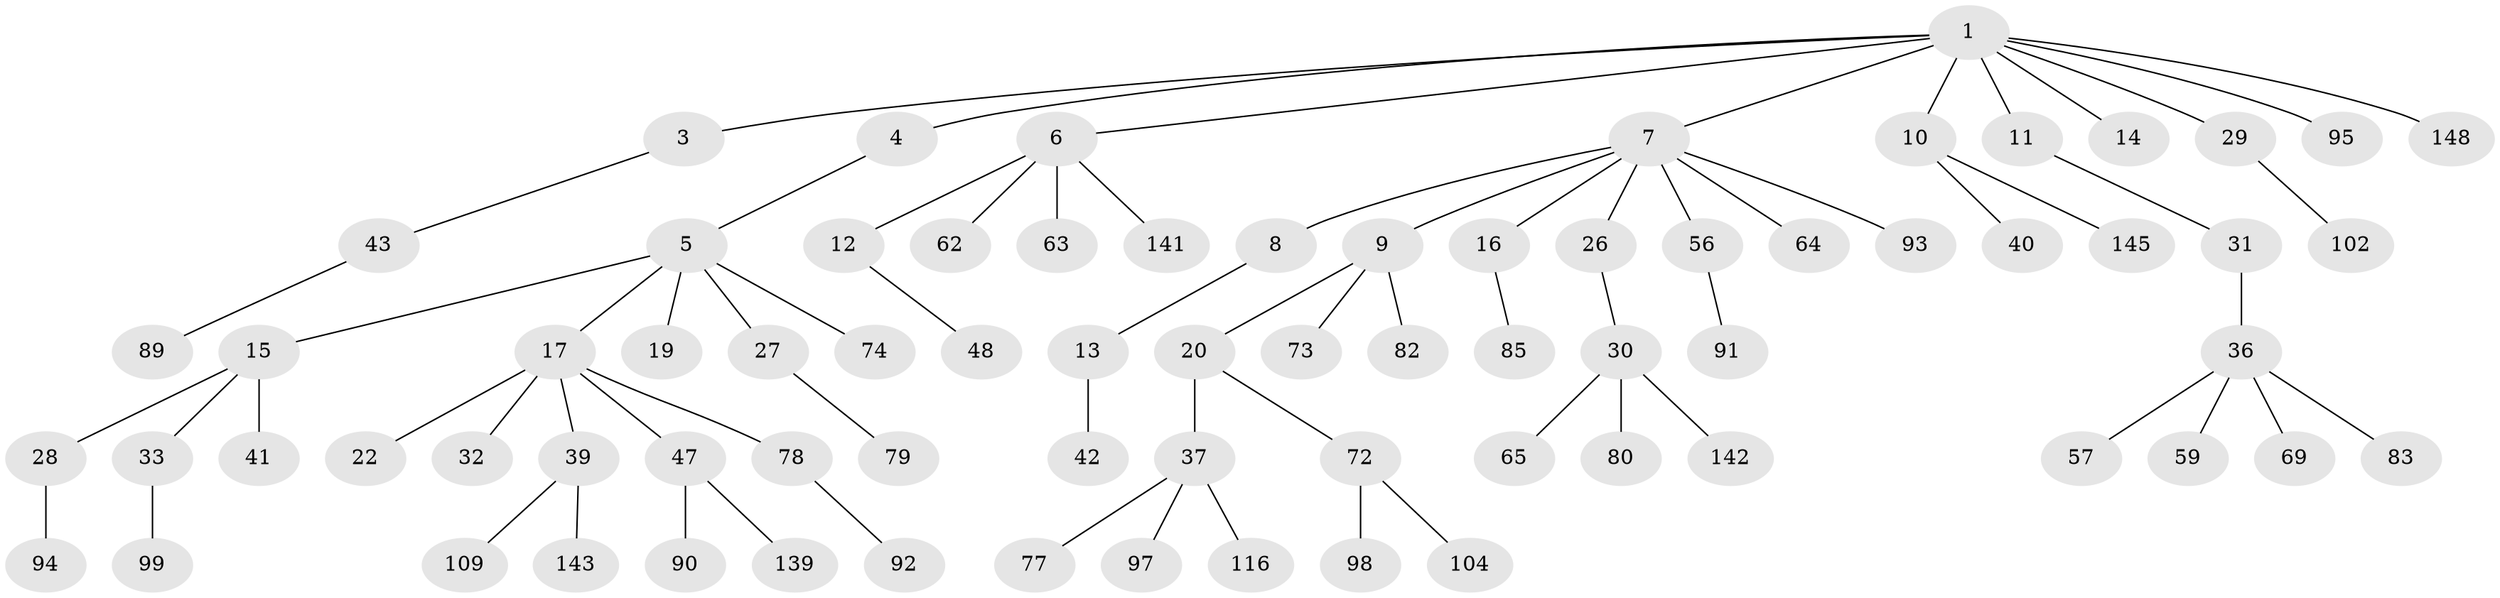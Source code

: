 // original degree distribution, {7: 0.02027027027027027, 5: 0.02702702702702703, 4: 0.060810810810810814, 3: 0.10810810810810811, 6: 0.02027027027027027, 8: 0.006756756756756757, 2: 0.20945945945945946, 1: 0.5472972972972973}
// Generated by graph-tools (version 1.1) at 2025/15/03/09/25 04:15:35]
// undirected, 74 vertices, 73 edges
graph export_dot {
graph [start="1"]
  node [color=gray90,style=filled];
  1 [super="+2"];
  3 [super="+75+119"];
  4 [super="+122"];
  5;
  6;
  7;
  8;
  9 [super="+25+108+123+134"];
  10;
  11 [super="+107+137+146+66"];
  12 [super="+53"];
  13 [super="+34"];
  14 [super="+113"];
  15 [super="+21+133+23+49+18+54"];
  16 [super="+60"];
  17 [super="+45"];
  19 [super="+112"];
  20 [super="+35"];
  22;
  26 [super="+87"];
  27 [super="+55"];
  28 [super="+38+115"];
  29;
  30;
  31 [super="+61+147"];
  32;
  33;
  36;
  37 [super="+58"];
  39;
  40;
  41;
  42 [super="+127+117"];
  43;
  47;
  48;
  56 [super="+121"];
  57;
  59;
  62 [super="+106+68"];
  63;
  64 [super="+118"];
  65 [super="+132"];
  69 [super="+110"];
  72 [super="+96"];
  73;
  74;
  77 [super="+124"];
  78;
  79;
  80 [super="+86"];
  82;
  83;
  85 [super="+126"];
  89;
  90 [super="+101"];
  91;
  92;
  93;
  94;
  95;
  97 [super="+135"];
  98;
  99;
  102 [super="+114"];
  104;
  109;
  116 [super="+136"];
  139;
  141;
  142;
  143;
  145;
  148;
  1 -- 3;
  1 -- 7;
  1 -- 10;
  1 -- 11;
  1 -- 29;
  1 -- 95;
  1 -- 148;
  1 -- 4;
  1 -- 6;
  1 -- 14;
  3 -- 43;
  4 -- 5;
  5 -- 15;
  5 -- 17;
  5 -- 19;
  5 -- 27;
  5 -- 74;
  6 -- 12;
  6 -- 62;
  6 -- 63;
  6 -- 141;
  7 -- 8;
  7 -- 9;
  7 -- 16;
  7 -- 26;
  7 -- 56;
  7 -- 64;
  7 -- 93;
  8 -- 13;
  9 -- 20;
  9 -- 73;
  9 -- 82;
  10 -- 40;
  10 -- 145;
  11 -- 31;
  12 -- 48;
  13 -- 42;
  15 -- 33;
  15 -- 41;
  15 -- 28;
  16 -- 85;
  17 -- 22;
  17 -- 32;
  17 -- 39;
  17 -- 78;
  17 -- 47;
  20 -- 37;
  20 -- 72;
  26 -- 30;
  27 -- 79;
  28 -- 94;
  29 -- 102;
  30 -- 65;
  30 -- 80;
  30 -- 142;
  31 -- 36;
  33 -- 99;
  36 -- 57;
  36 -- 59;
  36 -- 69;
  36 -- 83;
  37 -- 97;
  37 -- 77;
  37 -- 116;
  39 -- 109;
  39 -- 143;
  43 -- 89;
  47 -- 90;
  47 -- 139;
  56 -- 91;
  72 -- 98;
  72 -- 104;
  78 -- 92;
}
